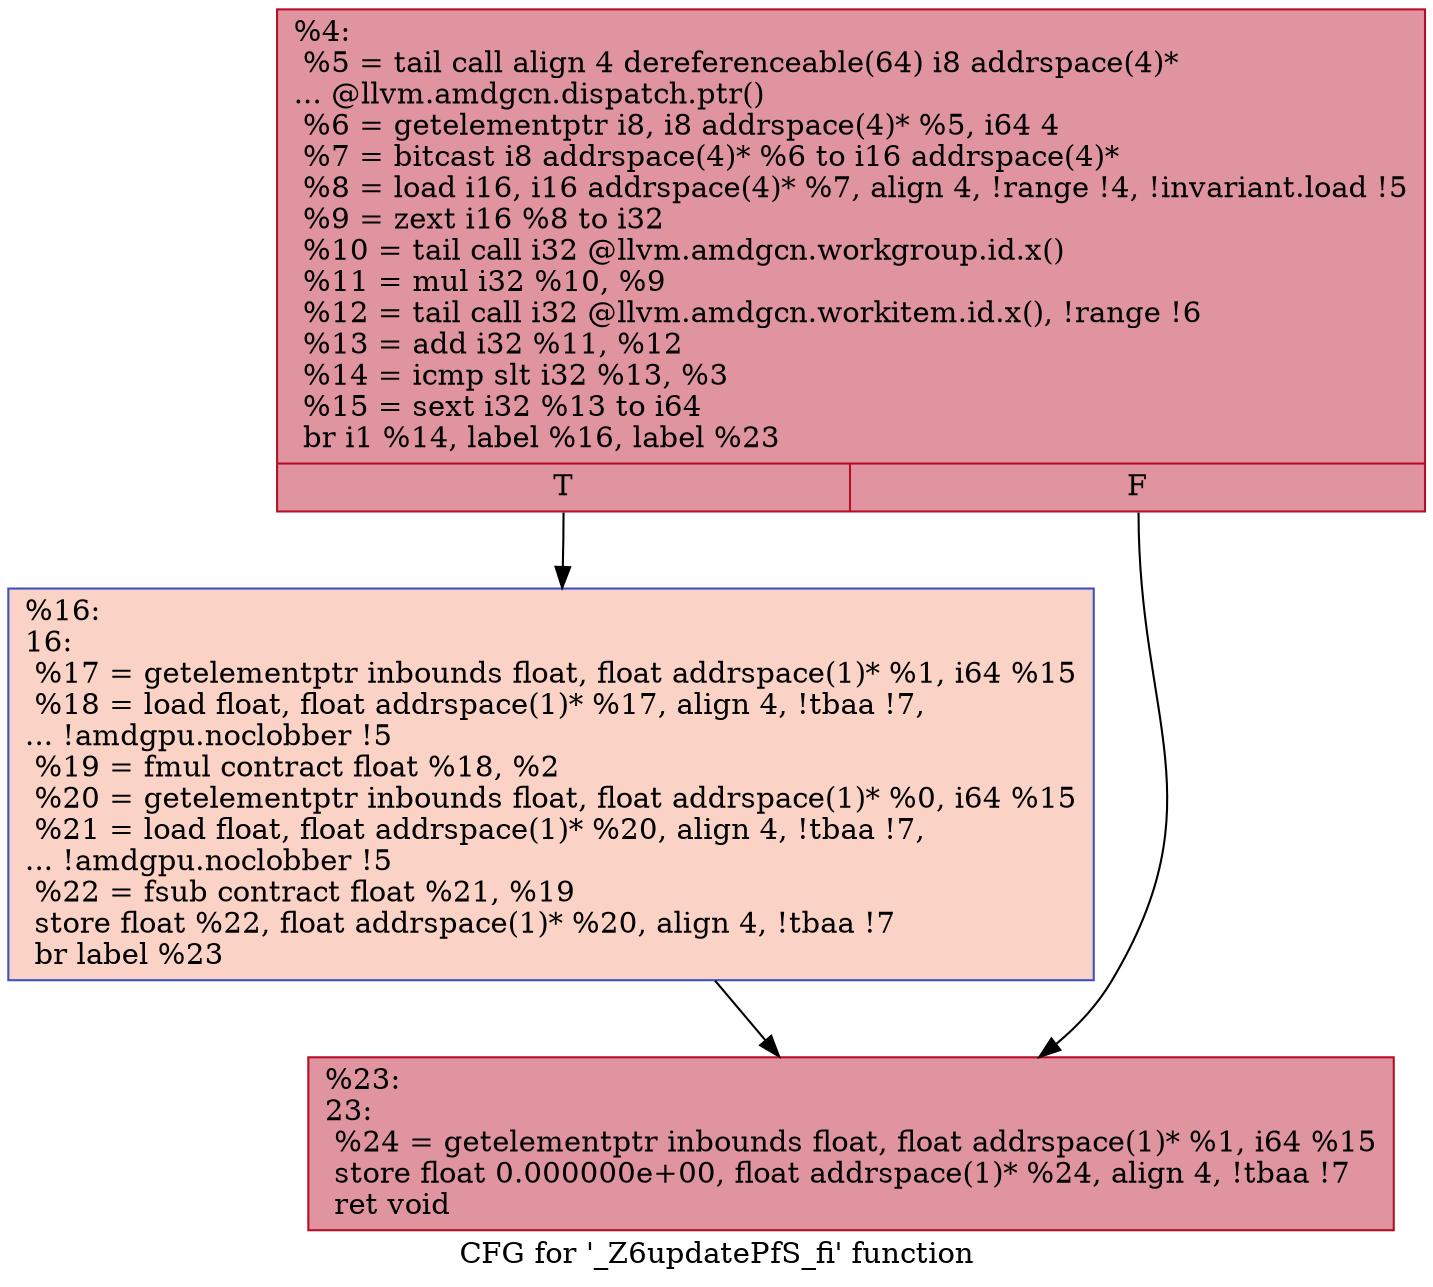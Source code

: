 digraph "CFG for '_Z6updatePfS_fi' function" {
	label="CFG for '_Z6updatePfS_fi' function";

	Node0x4741090 [shape=record,color="#b70d28ff", style=filled, fillcolor="#b70d2870",label="{%4:\l  %5 = tail call align 4 dereferenceable(64) i8 addrspace(4)*\l... @llvm.amdgcn.dispatch.ptr()\l  %6 = getelementptr i8, i8 addrspace(4)* %5, i64 4\l  %7 = bitcast i8 addrspace(4)* %6 to i16 addrspace(4)*\l  %8 = load i16, i16 addrspace(4)* %7, align 4, !range !4, !invariant.load !5\l  %9 = zext i16 %8 to i32\l  %10 = tail call i32 @llvm.amdgcn.workgroup.id.x()\l  %11 = mul i32 %10, %9\l  %12 = tail call i32 @llvm.amdgcn.workitem.id.x(), !range !6\l  %13 = add i32 %11, %12\l  %14 = icmp slt i32 %13, %3\l  %15 = sext i32 %13 to i64\l  br i1 %14, label %16, label %23\l|{<s0>T|<s1>F}}"];
	Node0x4741090:s0 -> Node0x4743010;
	Node0x4741090:s1 -> Node0x47430a0;
	Node0x4743010 [shape=record,color="#3d50c3ff", style=filled, fillcolor="#f59c7d70",label="{%16:\l16:                                               \l  %17 = getelementptr inbounds float, float addrspace(1)* %1, i64 %15\l  %18 = load float, float addrspace(1)* %17, align 4, !tbaa !7,\l... !amdgpu.noclobber !5\l  %19 = fmul contract float %18, %2\l  %20 = getelementptr inbounds float, float addrspace(1)* %0, i64 %15\l  %21 = load float, float addrspace(1)* %20, align 4, !tbaa !7,\l... !amdgpu.noclobber !5\l  %22 = fsub contract float %21, %19\l  store float %22, float addrspace(1)* %20, align 4, !tbaa !7\l  br label %23\l}"];
	Node0x4743010 -> Node0x47430a0;
	Node0x47430a0 [shape=record,color="#b70d28ff", style=filled, fillcolor="#b70d2870",label="{%23:\l23:                                               \l  %24 = getelementptr inbounds float, float addrspace(1)* %1, i64 %15\l  store float 0.000000e+00, float addrspace(1)* %24, align 4, !tbaa !7\l  ret void\l}"];
}

